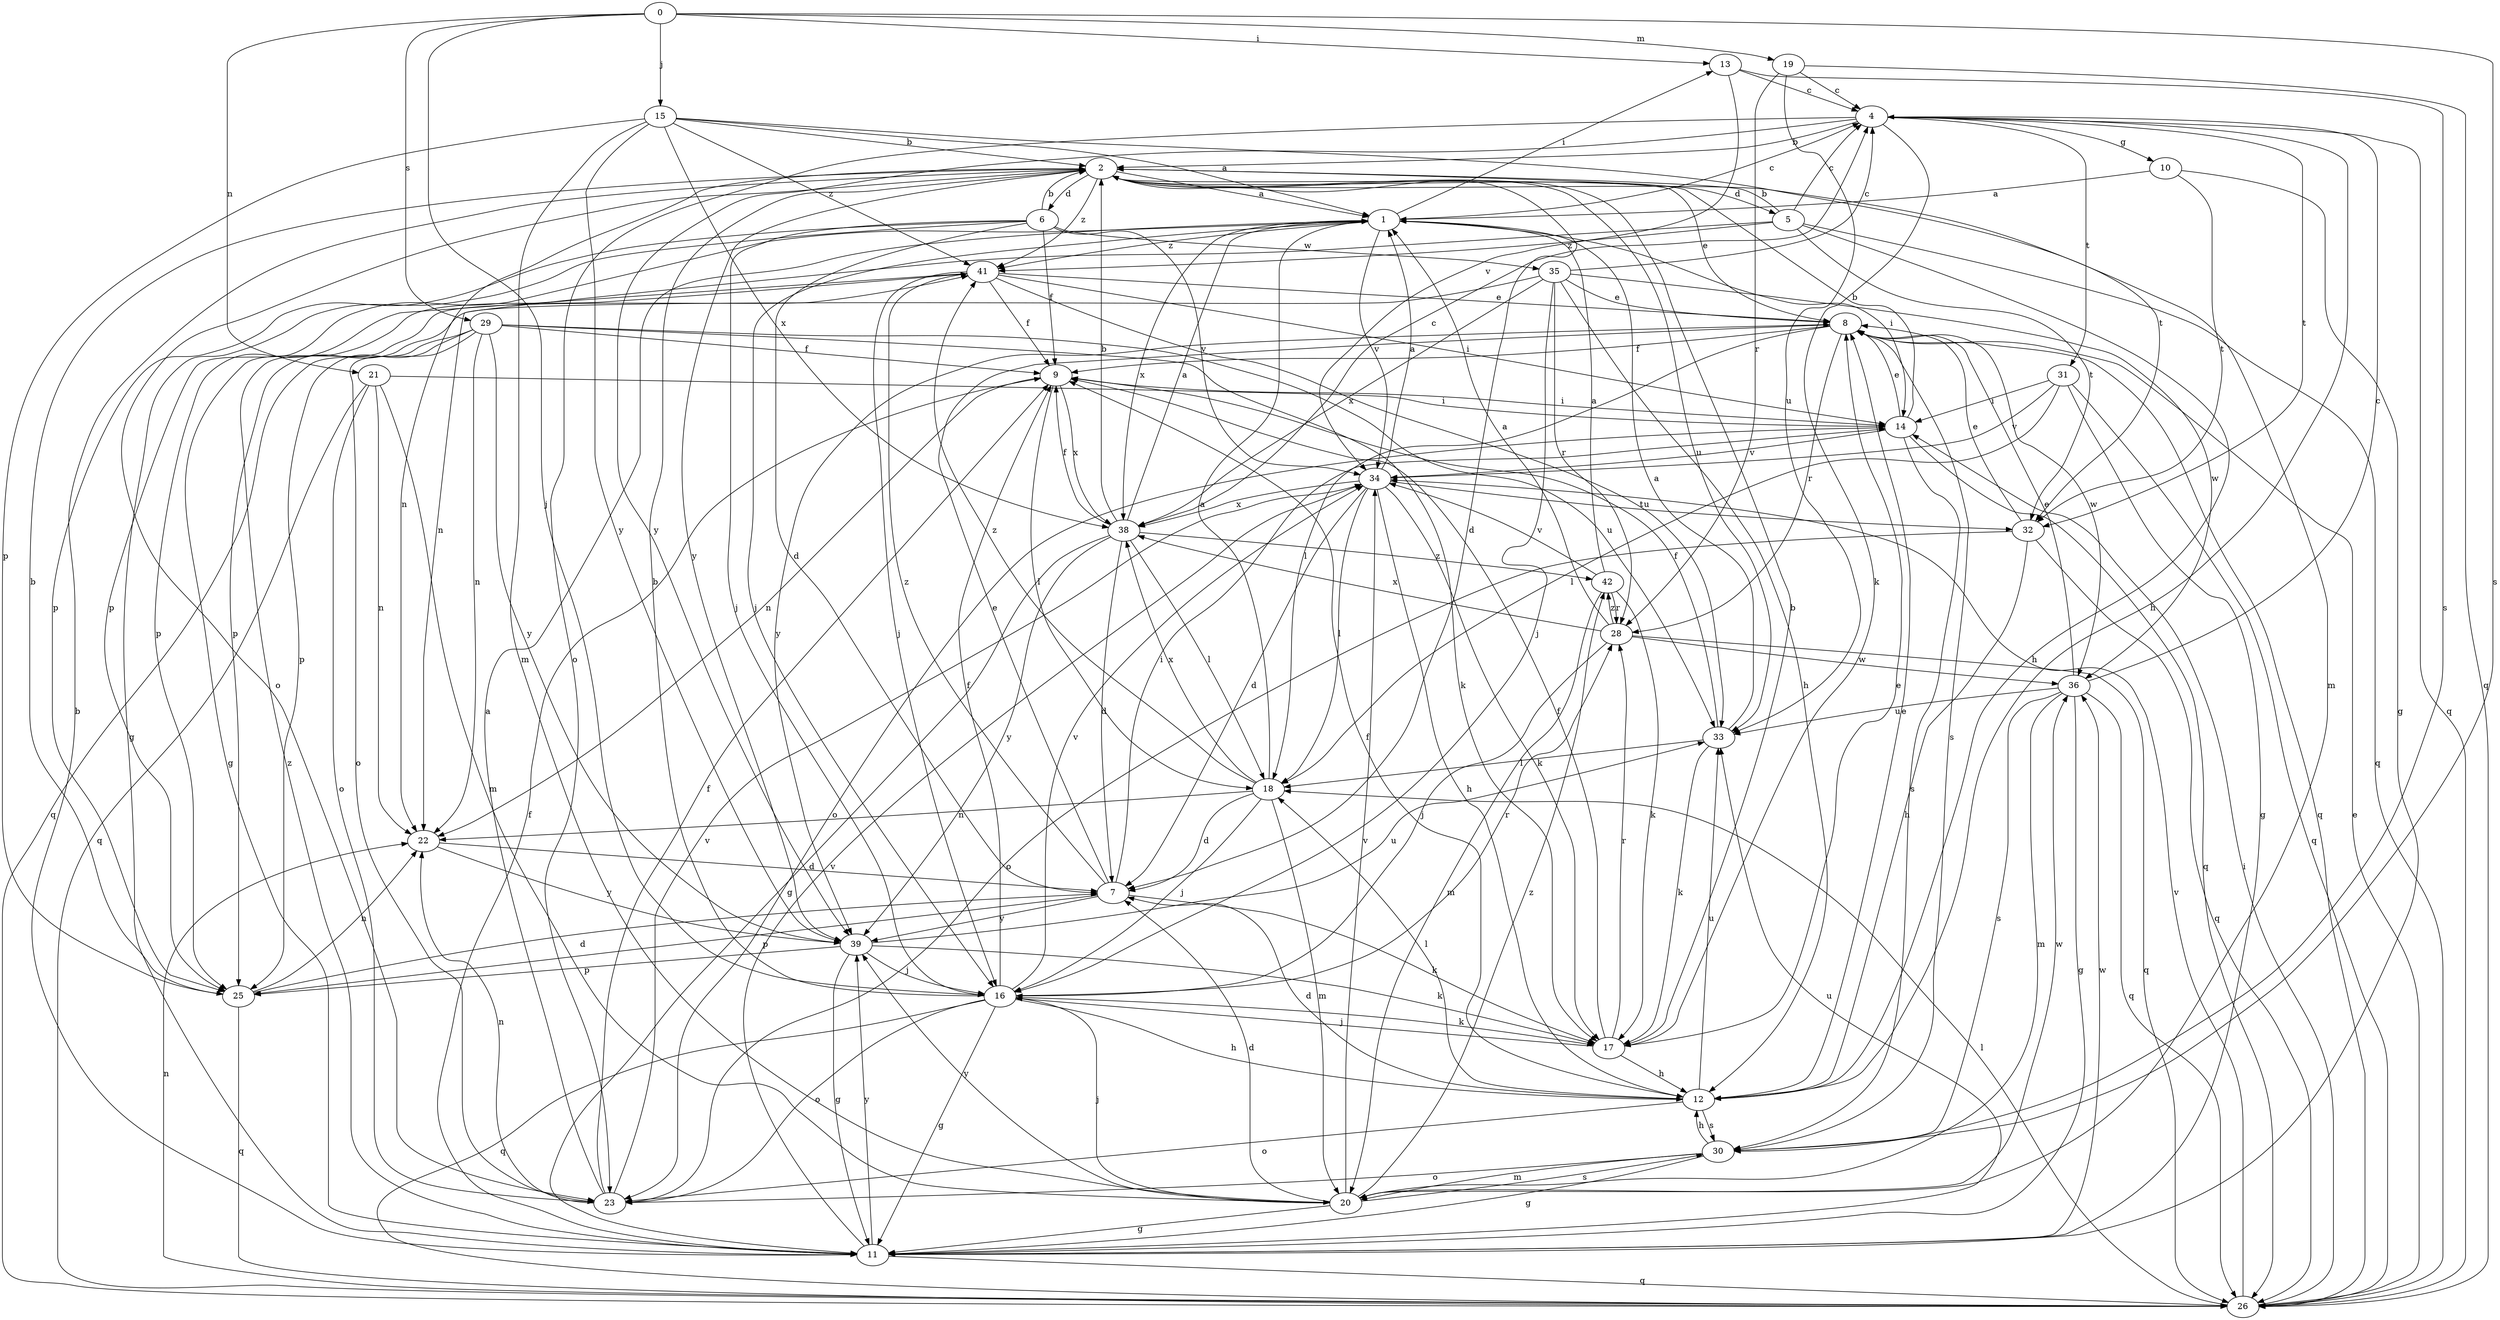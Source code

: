 strict digraph  {
0;
1;
2;
4;
5;
6;
7;
8;
9;
10;
11;
12;
13;
14;
15;
16;
17;
18;
19;
20;
21;
22;
23;
25;
26;
28;
29;
30;
31;
32;
33;
34;
35;
36;
38;
39;
41;
42;
0 -> 13  [label=i];
0 -> 15  [label=j];
0 -> 16  [label=j];
0 -> 19  [label=m];
0 -> 21  [label=n];
0 -> 29  [label=s];
0 -> 30  [label=s];
1 -> 4  [label=c];
1 -> 13  [label=i];
1 -> 14  [label=i];
1 -> 16  [label=j];
1 -> 25  [label=p];
1 -> 34  [label=v];
1 -> 38  [label=x];
1 -> 41  [label=z];
2 -> 1  [label=a];
2 -> 5  [label=d];
2 -> 6  [label=d];
2 -> 7  [label=d];
2 -> 8  [label=e];
2 -> 20  [label=m];
2 -> 22  [label=n];
2 -> 23  [label=o];
2 -> 33  [label=u];
2 -> 39  [label=y];
2 -> 41  [label=z];
4 -> 2  [label=b];
4 -> 10  [label=g];
4 -> 12  [label=h];
4 -> 17  [label=k];
4 -> 23  [label=o];
4 -> 26  [label=q];
4 -> 31  [label=t];
4 -> 32  [label=t];
4 -> 39  [label=y];
5 -> 2  [label=b];
5 -> 4  [label=c];
5 -> 12  [label=h];
5 -> 22  [label=n];
5 -> 26  [label=q];
5 -> 32  [label=t];
5 -> 41  [label=z];
6 -> 2  [label=b];
6 -> 7  [label=d];
6 -> 9  [label=f];
6 -> 11  [label=g];
6 -> 16  [label=j];
6 -> 25  [label=p];
6 -> 34  [label=v];
6 -> 35  [label=w];
7 -> 8  [label=e];
7 -> 14  [label=i];
7 -> 17  [label=k];
7 -> 25  [label=p];
7 -> 39  [label=y];
7 -> 41  [label=z];
8 -> 9  [label=f];
8 -> 18  [label=l];
8 -> 26  [label=q];
8 -> 28  [label=r];
8 -> 30  [label=s];
8 -> 36  [label=w];
8 -> 39  [label=y];
9 -> 14  [label=i];
9 -> 18  [label=l];
9 -> 22  [label=n];
9 -> 38  [label=x];
10 -> 1  [label=a];
10 -> 11  [label=g];
10 -> 32  [label=t];
11 -> 2  [label=b];
11 -> 9  [label=f];
11 -> 26  [label=q];
11 -> 33  [label=u];
11 -> 34  [label=v];
11 -> 36  [label=w];
11 -> 39  [label=y];
11 -> 41  [label=z];
12 -> 7  [label=d];
12 -> 8  [label=e];
12 -> 9  [label=f];
12 -> 18  [label=l];
12 -> 23  [label=o];
12 -> 30  [label=s];
12 -> 33  [label=u];
13 -> 4  [label=c];
13 -> 30  [label=s];
13 -> 34  [label=v];
14 -> 2  [label=b];
14 -> 8  [label=e];
14 -> 23  [label=o];
14 -> 26  [label=q];
14 -> 30  [label=s];
14 -> 34  [label=v];
15 -> 1  [label=a];
15 -> 2  [label=b];
15 -> 20  [label=m];
15 -> 25  [label=p];
15 -> 32  [label=t];
15 -> 38  [label=x];
15 -> 39  [label=y];
15 -> 41  [label=z];
16 -> 2  [label=b];
16 -> 9  [label=f];
16 -> 11  [label=g];
16 -> 12  [label=h];
16 -> 17  [label=k];
16 -> 23  [label=o];
16 -> 26  [label=q];
16 -> 28  [label=r];
16 -> 34  [label=v];
17 -> 2  [label=b];
17 -> 8  [label=e];
17 -> 9  [label=f];
17 -> 12  [label=h];
17 -> 16  [label=j];
17 -> 28  [label=r];
18 -> 1  [label=a];
18 -> 7  [label=d];
18 -> 16  [label=j];
18 -> 20  [label=m];
18 -> 22  [label=n];
18 -> 38  [label=x];
18 -> 41  [label=z];
19 -> 4  [label=c];
19 -> 26  [label=q];
19 -> 28  [label=r];
19 -> 33  [label=u];
20 -> 7  [label=d];
20 -> 11  [label=g];
20 -> 16  [label=j];
20 -> 30  [label=s];
20 -> 34  [label=v];
20 -> 36  [label=w];
20 -> 39  [label=y];
20 -> 42  [label=z];
21 -> 14  [label=i];
21 -> 20  [label=m];
21 -> 22  [label=n];
21 -> 23  [label=o];
21 -> 26  [label=q];
22 -> 7  [label=d];
22 -> 39  [label=y];
23 -> 1  [label=a];
23 -> 9  [label=f];
23 -> 22  [label=n];
23 -> 34  [label=v];
25 -> 2  [label=b];
25 -> 7  [label=d];
25 -> 22  [label=n];
25 -> 26  [label=q];
26 -> 8  [label=e];
26 -> 14  [label=i];
26 -> 18  [label=l];
26 -> 22  [label=n];
26 -> 34  [label=v];
28 -> 1  [label=a];
28 -> 16  [label=j];
28 -> 26  [label=q];
28 -> 36  [label=w];
28 -> 38  [label=x];
28 -> 42  [label=z];
29 -> 9  [label=f];
29 -> 17  [label=k];
29 -> 22  [label=n];
29 -> 23  [label=o];
29 -> 25  [label=p];
29 -> 26  [label=q];
29 -> 33  [label=u];
29 -> 39  [label=y];
30 -> 11  [label=g];
30 -> 12  [label=h];
30 -> 20  [label=m];
30 -> 23  [label=o];
31 -> 11  [label=g];
31 -> 14  [label=i];
31 -> 18  [label=l];
31 -> 26  [label=q];
31 -> 34  [label=v];
32 -> 8  [label=e];
32 -> 12  [label=h];
32 -> 23  [label=o];
32 -> 26  [label=q];
33 -> 1  [label=a];
33 -> 9  [label=f];
33 -> 17  [label=k];
33 -> 18  [label=l];
34 -> 1  [label=a];
34 -> 7  [label=d];
34 -> 12  [label=h];
34 -> 17  [label=k];
34 -> 18  [label=l];
34 -> 32  [label=t];
34 -> 38  [label=x];
35 -> 4  [label=c];
35 -> 8  [label=e];
35 -> 12  [label=h];
35 -> 16  [label=j];
35 -> 25  [label=p];
35 -> 28  [label=r];
35 -> 36  [label=w];
35 -> 38  [label=x];
36 -> 4  [label=c];
36 -> 8  [label=e];
36 -> 11  [label=g];
36 -> 20  [label=m];
36 -> 26  [label=q];
36 -> 30  [label=s];
36 -> 33  [label=u];
38 -> 1  [label=a];
38 -> 2  [label=b];
38 -> 4  [label=c];
38 -> 7  [label=d];
38 -> 9  [label=f];
38 -> 11  [label=g];
38 -> 18  [label=l];
38 -> 39  [label=y];
38 -> 42  [label=z];
39 -> 11  [label=g];
39 -> 16  [label=j];
39 -> 17  [label=k];
39 -> 25  [label=p];
39 -> 33  [label=u];
41 -> 8  [label=e];
41 -> 9  [label=f];
41 -> 11  [label=g];
41 -> 14  [label=i];
41 -> 16  [label=j];
41 -> 25  [label=p];
41 -> 33  [label=u];
42 -> 1  [label=a];
42 -> 17  [label=k];
42 -> 20  [label=m];
42 -> 28  [label=r];
42 -> 34  [label=v];
}
